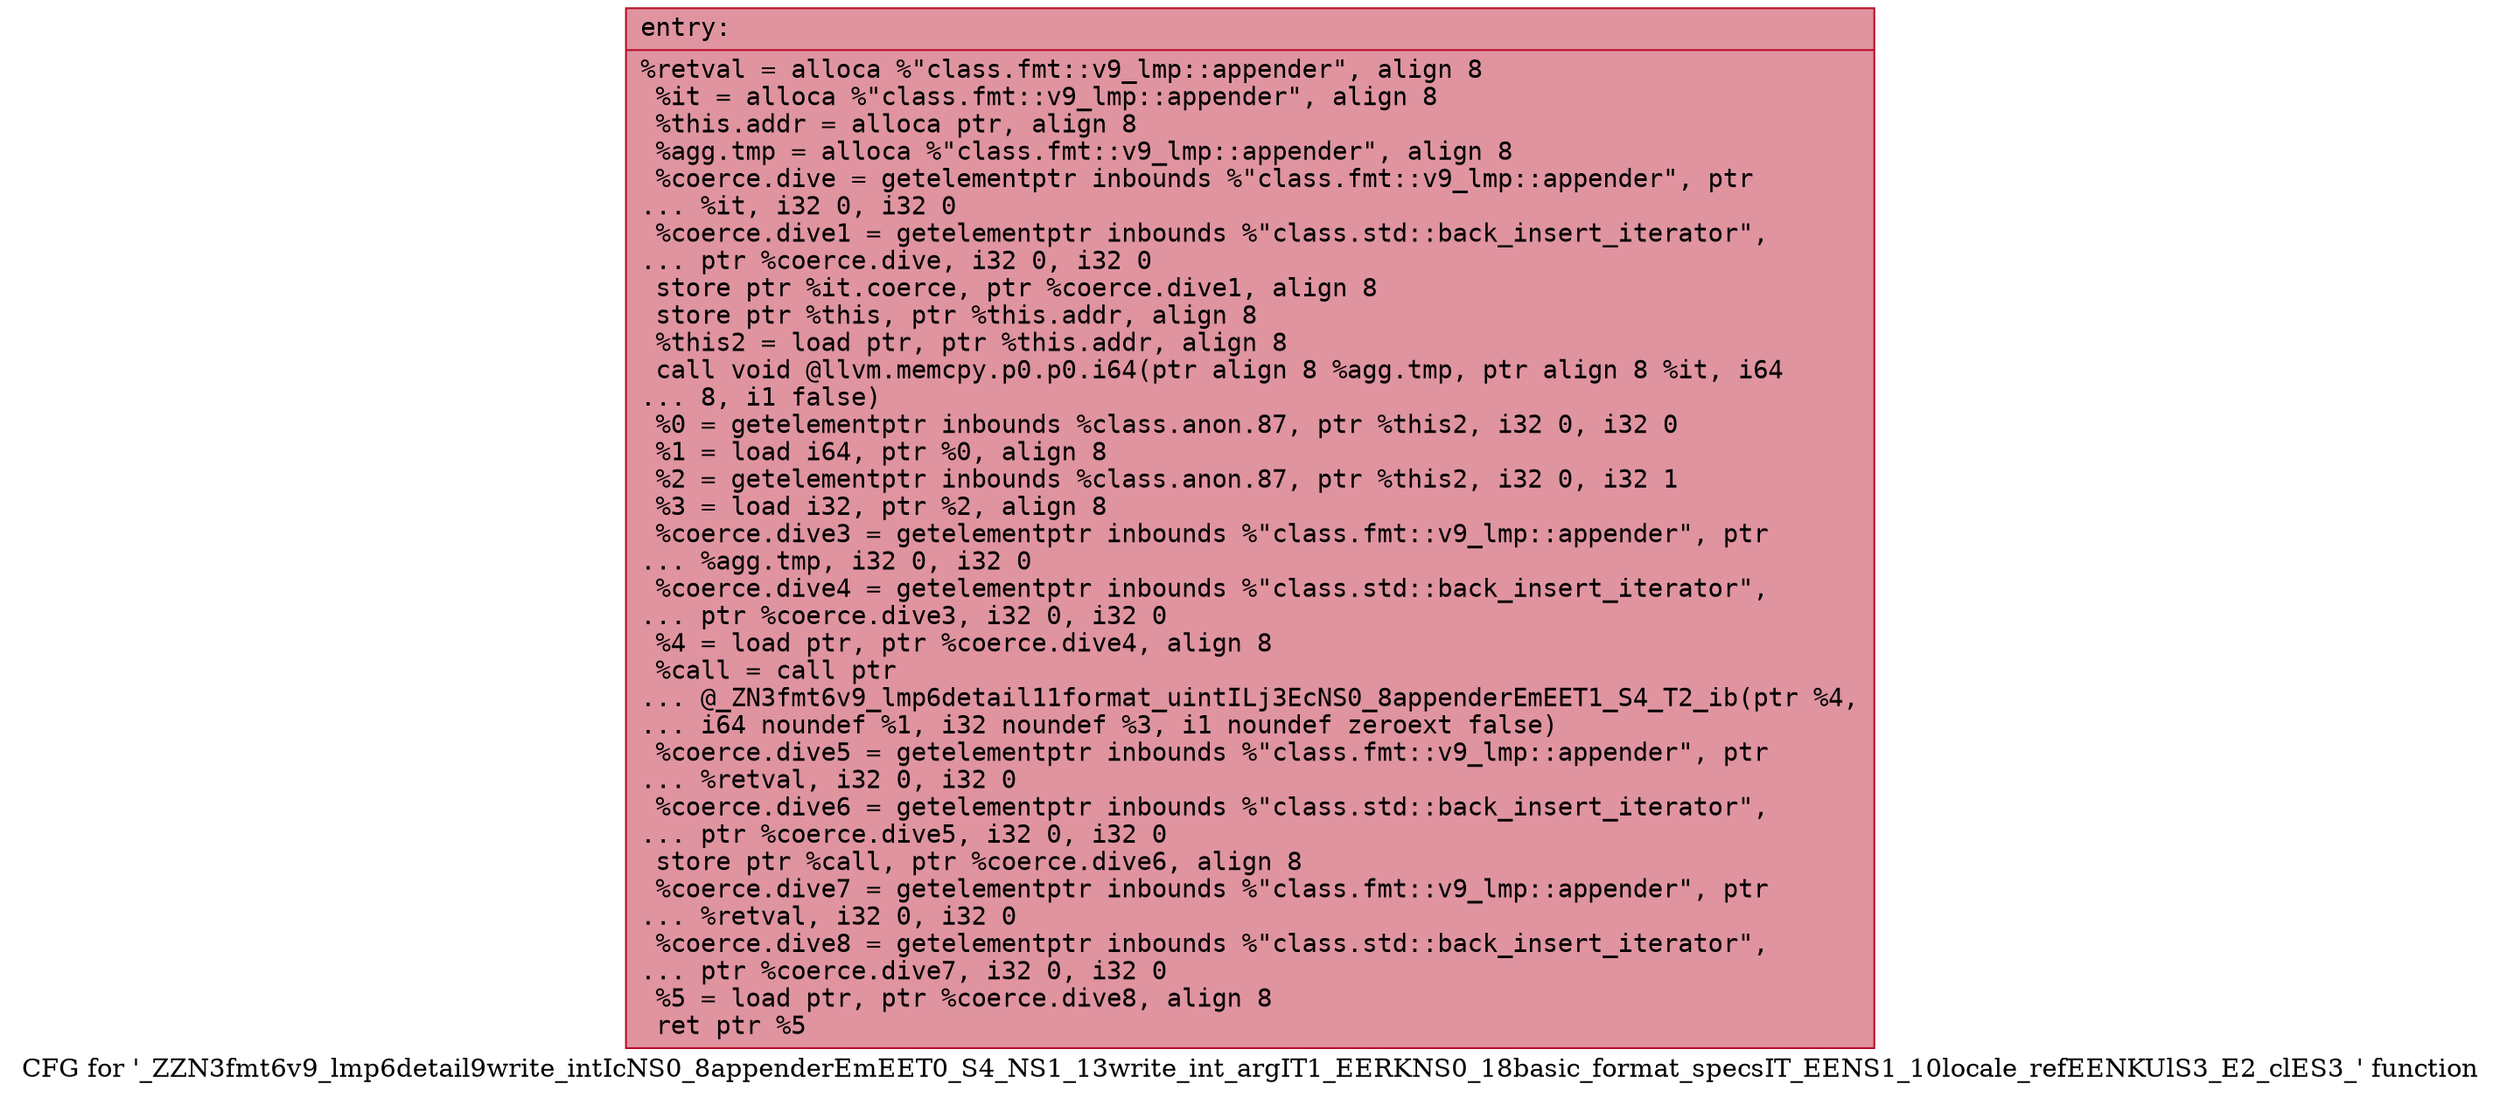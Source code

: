 digraph "CFG for '_ZZN3fmt6v9_lmp6detail9write_intIcNS0_8appenderEmEET0_S4_NS1_13write_int_argIT1_EERKNS0_18basic_format_specsIT_EENS1_10locale_refEENKUlS3_E2_clES3_' function" {
	label="CFG for '_ZZN3fmt6v9_lmp6detail9write_intIcNS0_8appenderEmEET0_S4_NS1_13write_int_argIT1_EERKNS0_18basic_format_specsIT_EENS1_10locale_refEENKUlS3_E2_clES3_' function";

	Node0x55fec3599b70 [shape=record,color="#b70d28ff", style=filled, fillcolor="#b70d2870" fontname="Courier",label="{entry:\l|  %retval = alloca %\"class.fmt::v9_lmp::appender\", align 8\l  %it = alloca %\"class.fmt::v9_lmp::appender\", align 8\l  %this.addr = alloca ptr, align 8\l  %agg.tmp = alloca %\"class.fmt::v9_lmp::appender\", align 8\l  %coerce.dive = getelementptr inbounds %\"class.fmt::v9_lmp::appender\", ptr\l... %it, i32 0, i32 0\l  %coerce.dive1 = getelementptr inbounds %\"class.std::back_insert_iterator\",\l... ptr %coerce.dive, i32 0, i32 0\l  store ptr %it.coerce, ptr %coerce.dive1, align 8\l  store ptr %this, ptr %this.addr, align 8\l  %this2 = load ptr, ptr %this.addr, align 8\l  call void @llvm.memcpy.p0.p0.i64(ptr align 8 %agg.tmp, ptr align 8 %it, i64\l... 8, i1 false)\l  %0 = getelementptr inbounds %class.anon.87, ptr %this2, i32 0, i32 0\l  %1 = load i64, ptr %0, align 8\l  %2 = getelementptr inbounds %class.anon.87, ptr %this2, i32 0, i32 1\l  %3 = load i32, ptr %2, align 8\l  %coerce.dive3 = getelementptr inbounds %\"class.fmt::v9_lmp::appender\", ptr\l... %agg.tmp, i32 0, i32 0\l  %coerce.dive4 = getelementptr inbounds %\"class.std::back_insert_iterator\",\l... ptr %coerce.dive3, i32 0, i32 0\l  %4 = load ptr, ptr %coerce.dive4, align 8\l  %call = call ptr\l... @_ZN3fmt6v9_lmp6detail11format_uintILj3EcNS0_8appenderEmEET1_S4_T2_ib(ptr %4,\l... i64 noundef %1, i32 noundef %3, i1 noundef zeroext false)\l  %coerce.dive5 = getelementptr inbounds %\"class.fmt::v9_lmp::appender\", ptr\l... %retval, i32 0, i32 0\l  %coerce.dive6 = getelementptr inbounds %\"class.std::back_insert_iterator\",\l... ptr %coerce.dive5, i32 0, i32 0\l  store ptr %call, ptr %coerce.dive6, align 8\l  %coerce.dive7 = getelementptr inbounds %\"class.fmt::v9_lmp::appender\", ptr\l... %retval, i32 0, i32 0\l  %coerce.dive8 = getelementptr inbounds %\"class.std::back_insert_iterator\",\l... ptr %coerce.dive7, i32 0, i32 0\l  %5 = load ptr, ptr %coerce.dive8, align 8\l  ret ptr %5\l}"];
}
